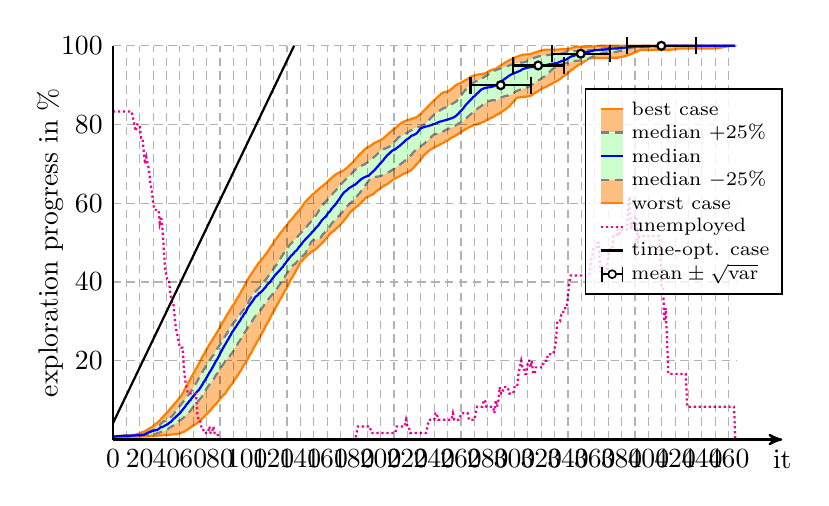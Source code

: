 \begin{tikzpicture}[thick]


% plot data, scaled to 8cm
\begin{scope}[yscale=0.05, xscale=0.017]
\draw[draw=orange, fill=orange!50] (0.00, 0.50) -- (1.00, 0.57) -- (2.00, 0.57) -- (3.00, 0.57) -- (4.00, 0.57) -- (5.00, 0.57) -- (6.00, 0.57) -- (7.00, 0.65) -- (8.00, 0.65) -- (9.00, 0.65) -- (10.00, 0.65) -- (11.00, 0.65) -- (12.00, 0.65) -- (13.00, 0.75) -- (14.00, 0.75) -- (15.00, 0.77) -- (16.00, 0.77) -- (17.00, 0.77) -- (18.00, 0.77) -- (19.00, 0.77) -- (20.00, 0.77) -- (21.00, 0.77) -- (22.00, 0.77) -- (23.00, 0.77) -- (24.00, 0.85) -- (25.00, 0.85) -- (26.00, 0.85) -- (27.00, 0.85) -- (28.00, 0.85) -- (29.00, 0.94) -- (30.00, 0.97) -- (31.00, 0.97) -- (32.00, 0.97) -- (33.00, 0.97) -- (34.00, 1.05) -- (35.00, 1.05) -- (36.00, 1.05) -- (37.00, 1.05) -- (38.00, 1.14) -- (39.00, 1.14) -- (40.00, 1.14) -- (41.00, 1.14) -- (42.00, 1.24) -- (43.00, 1.24) -- (44.00, 1.31) -- (45.00, 1.32) -- (46.00, 1.32) -- (47.00, 1.32) -- (48.00, 1.32) -- (49.00, 1.47) -- (50.00, 1.54) -- (51.00, 1.70) -- (52.00, 1.87) -- (53.00, 1.96) -- (54.00, 2.18) -- (55.00, 2.38) -- (56.00, 2.59) -- (57.00, 2.82) -- (58.00, 3.01) -- (59.00, 3.34) -- (60.00, 3.56) -- (61.00, 3.73) -- (62.00, 3.97) -- (63.00, 4.22) -- (64.00, 4.52) -- (65.00, 4.79) -- (66.00, 5.10) -- (67.00, 5.42) -- (68.00, 5.73) -- (69.00, 6.10) -- (70.00, 6.41) -- (71.00, 6.79) -- (72.00, 7.13) -- (73.00, 7.51) -- (74.00, 7.89) -- (75.00, 8.34) -- (76.00, 8.73) -- (77.00, 9.02) -- (78.00, 9.44) -- (79.00, 9.83) -- (80.00, 10.37) -- (81.00, 10.63) -- (82.00, 11.08) -- (83.00, 11.44) -- (84.00, 11.68) -- (85.00, 12.28) -- (86.00, 12.80) -- (87.00, 13.23) -- (88.00, 13.77) -- (89.00, 14.09) -- (90.00, 14.71) -- (91.00, 15.22) -- (92.00, 15.66) -- (93.00, 16.23) -- (94.00, 16.70) -- (95.00, 17.28) -- (96.00, 17.73) -- (97.00, 18.42) -- (98.00, 19.13) -- (99.00, 19.43) -- (100.00, 20.02) -- (101.00, 20.68) -- (102.00, 21.38) -- (103.00, 21.83) -- (104.00, 22.43) -- (105.00, 23.13) -- (106.00, 23.77) -- (107.00, 24.34) -- (108.00, 25.01) -- (109.00, 25.49) -- (110.00, 26.19) -- (111.00, 26.77) -- (112.00, 27.42) -- (113.00, 28.00) -- (114.00, 28.75) -- (115.00, 29.38) -- (116.00, 29.84) -- (117.00, 30.53) -- (118.00, 31.29) -- (119.00, 31.98) -- (120.00, 32.46) -- (121.00, 33.04) -- (122.00, 33.84) -- (123.00, 34.36) -- (124.00, 34.99) -- (125.00, 35.62) -- (126.00, 36.12) -- (127.00, 36.85) -- (128.00, 37.45) -- (129.00, 38.07) -- (130.00, 38.54) -- (131.00, 39.23) -- (132.00, 40.02) -- (133.00, 40.74) -- (134.00, 41.15) -- (135.00, 41.86) -- (136.00, 42.35) -- (137.00, 43.06) -- (138.00, 43.64) -- (139.00, 44.35) -- (140.00, 44.98) -- (141.00, 45.26) -- (142.00, 45.68) -- (143.00, 46.03) -- (144.00, 46.36) -- (145.00, 46.76) -- (146.00, 47.02) -- (147.00, 47.25) -- (148.00, 47.54) -- (149.00, 47.84) -- (150.00, 48.12) -- (151.00, 48.21) -- (152.00, 48.52) -- (153.00, 48.82) -- (154.00, 49.17) -- (155.00, 49.48) -- (156.00, 49.82) -- (157.00, 50.14) -- (158.00, 50.49) -- (159.00, 51.00) -- (160.00, 51.26) -- (161.00, 51.79) -- (162.00, 52.25) -- (163.00, 52.46) -- (164.00, 52.75) -- (165.00, 52.99) -- (166.00, 53.33) -- (167.00, 53.64) -- (168.00, 53.88) -- (169.00, 54.23) -- (170.00, 54.66) -- (171.00, 54.98) -- (172.00, 55.35) -- (173.00, 55.77) -- (174.00, 56.19) -- (175.00, 56.62) -- (176.00, 57.16) -- (177.00, 57.63) -- (178.00, 57.97) -- (179.00, 58.27) -- (180.00, 58.57) -- (181.00, 58.83) -- (182.00, 59.18) -- (183.00, 59.36) -- (184.00, 59.64) -- (185.00, 60.03) -- (186.00, 60.38) -- (187.00, 60.65) -- (188.00, 61.08) -- (189.00, 61.40) -- (190.00, 61.60) -- (191.00, 61.72) -- (192.00, 61.93) -- (193.00, 62.11) -- (194.00, 62.25) -- (195.00, 62.47) -- (196.00, 62.83) -- (197.00, 63.12) -- (198.00, 63.34) -- (199.00, 63.60) -- (200.00, 63.85) -- (201.00, 64.12) -- (202.00, 64.36) -- (203.00, 64.53) -- (204.00, 64.71) -- (205.00, 64.88) -- (206.00, 65.15) -- (207.00, 65.38) -- (208.00, 65.66) -- (209.00, 65.91) -- (210.00, 66.15) -- (211.00, 66.36) -- (212.00, 66.49) -- (213.00, 66.68) -- (214.00, 66.84) -- (215.00, 67.04) -- (216.00, 67.27) -- (217.00, 67.43) -- (218.00, 67.62) -- (219.00, 67.72) -- (220.00, 67.88) -- (221.00, 68.07) -- (222.00, 68.30) -- (223.00, 68.46) -- (224.00, 68.81) -- (225.00, 69.17) -- (226.00, 69.57) -- (227.00, 69.88) -- (228.00, 70.38) -- (229.00, 70.71) -- (230.00, 71.14) -- (231.00, 71.56) -- (232.00, 72.10) -- (233.00, 72.41) -- (234.00, 72.71) -- (235.00, 73.03) -- (236.00, 73.36) -- (237.00, 73.59) -- (238.00, 73.76) -- (239.00, 74.00) -- (240.00, 74.21) -- (241.00, 74.40) -- (242.00, 74.50) -- (243.00, 74.65) -- (244.00, 74.89) -- (245.00, 75.07) -- (246.00, 75.24) -- (247.00, 75.36) -- (248.00, 75.60) -- (249.00, 75.85) -- (250.00, 75.98) -- (251.00, 76.21) -- (252.00, 76.47) -- (253.00, 76.70) -- (254.00, 76.86) -- (255.00, 76.96) -- (256.00, 77.23) -- (257.00, 77.42) -- (258.00, 77.63) -- (259.00, 77.89) -- (260.00, 78.04) -- (261.00, 78.33) -- (262.00, 78.51) -- (263.00, 78.76) -- (264.00, 78.93) -- (265.00, 79.11) -- (266.00, 79.28) -- (267.00, 79.47) -- (268.00, 79.59) -- (269.00, 79.75) -- (270.00, 79.92) -- (271.00, 79.95) -- (272.00, 80.09) -- (273.00, 80.21) -- (274.00, 80.34) -- (275.00, 80.45) -- (276.00, 80.60) -- (277.00, 80.70) -- (278.00, 80.86) -- (279.00, 81.13) -- (280.00, 81.22) -- (281.00, 81.42) -- (282.00, 81.60) -- (283.00, 81.75) -- (284.00, 81.90) -- (285.00, 82.11) -- (286.00, 82.36) -- (287.00, 82.50) -- (288.00, 82.66) -- (289.00, 82.94) -- (290.00, 83.09) -- (291.00, 83.40) -- (292.00, 83.59) -- (293.00, 83.77) -- (294.00, 84.08) -- (295.00, 84.33) -- (296.00, 84.55) -- (297.00, 84.98) -- (298.00, 85.40) -- (299.00, 85.68) -- (300.00, 86.07) -- (301.00, 86.57) -- (302.00, 86.83) -- (303.00, 86.89) -- (304.00, 86.89) -- (305.00, 86.94) -- (306.00, 86.99) -- (307.00, 87.04) -- (308.00, 87.04) -- (309.00, 87.10) -- (310.00, 87.17) -- (311.00, 87.23) -- (312.00, 87.30) -- (313.00, 87.47) -- (314.00, 87.73) -- (315.00, 87.99) -- (316.00, 88.15) -- (317.00, 88.34) -- (318.00, 88.58) -- (319.00, 88.81) -- (320.00, 88.98) -- (321.00, 89.19) -- (322.00, 89.36) -- (323.00, 89.49) -- (324.00, 89.63) -- (325.00, 89.85) -- (326.00, 90.04) -- (327.00, 90.18) -- (328.00, 90.35) -- (329.00, 90.58) -- (330.00, 90.79) -- (331.00, 90.92) -- (332.00, 91.10) -- (333.00, 91.34) -- (334.00, 91.58) -- (335.00, 91.82) -- (336.00, 92.11) -- (337.00, 92.35) -- (338.00, 92.55) -- (339.00, 92.84) -- (340.00, 93.10) -- (341.00, 93.41) -- (342.00, 93.72) -- (343.00, 93.93) -- (344.00, 94.16) -- (345.00, 94.45) -- (346.00, 94.75) -- (347.00, 94.94) -- (348.00, 95.19) -- (349.00, 95.33) -- (350.00, 95.54) -- (351.00, 95.74) -- (352.00, 95.98) -- (353.00, 96.21) -- (354.00, 96.39) -- (355.00, 96.64) -- (356.00, 96.81) -- (357.00, 96.85) -- (358.00, 96.87) -- (359.00, 96.89) -- (360.00, 96.90) -- (361.00, 96.90) -- (362.00, 96.90) -- (363.00, 96.90) -- (364.00, 96.90) -- (365.00, 96.90) -- (366.00, 96.90) -- (367.00, 96.91) -- (368.00, 96.91) -- (369.00, 96.91) -- (370.00, 96.94) -- (371.00, 96.96) -- (372.00, 96.96) -- (373.00, 96.96) -- (374.00, 96.96) -- (375.00, 96.96) -- (376.00, 96.96) -- (377.00, 96.97) -- (378.00, 97.07) -- (379.00, 97.16) -- (380.00, 97.18) -- (381.00, 97.25) -- (382.00, 97.34) -- (383.00, 97.44) -- (384.00, 97.52) -- (385.00, 97.63) -- (386.00, 97.79) -- (387.00, 97.89) -- (388.00, 98.02) -- (389.00, 98.16) -- (390.00, 98.35) -- (391.00, 98.40) -- (392.00, 98.61) -- (393.00, 98.77) -- (394.00, 98.94) -- (395.00, 98.94) -- (396.00, 98.94) -- (397.00, 98.94) -- (398.00, 98.94) -- (399.00, 98.94) -- (400.00, 98.94) -- (401.00, 98.94) -- (402.00, 98.94) -- (403.00, 98.96) -- (404.00, 98.98) -- (405.00, 98.98) -- (406.00, 98.98) -- (407.00, 98.98) -- (408.00, 98.98) -- (409.00, 98.98) -- (410.00, 98.98) -- (411.00, 98.99) -- (412.00, 98.99) -- (413.00, 99.02) -- (414.00, 99.02) -- (415.00, 99.02) -- (416.00, 99.02) -- (417.00, 99.03) -- (418.00, 99.06) -- (419.00, 99.09) -- (420.00, 99.16) -- (421.00, 99.23) -- (422.00, 99.28) -- (423.00, 99.29) -- (424.00, 99.31) -- (425.00, 99.31) -- (426.00, 99.32) -- (427.00, 99.32) -- (428.00, 99.33) -- (429.00, 99.33) -- (430.00, 99.33) -- (431.00, 99.33) -- (432.00, 99.33) -- (433.00, 99.33) -- (434.00, 99.33) -- (435.00, 99.33) -- (436.00, 99.33) -- (437.00, 99.33) -- (438.00, 99.33) -- (439.00, 99.33) -- (440.00, 99.33) -- (441.00, 99.33) -- (442.00, 99.33) -- (443.00, 99.33) -- (444.00, 99.33) -- (445.00, 99.33) -- (446.00, 99.33) -- (447.00, 99.33) -- (448.00, 99.33) -- (449.00, 99.35) -- (450.00, 99.40) -- (451.00, 99.40) -- (452.00, 99.43) -- (453.00, 99.48) -- (454.00, 99.52) -- (455.00, 99.58) -- (456.00, 99.65) -- (457.00, 99.72) -- (458.00, 99.78) -- (459.00, 99.86) -- (460.00, 99.94) -- (461.00, 99.95) -- (462.00, 99.95) -- (463.00, 99.99) -- (464.00, 99.99) -- (465.00, 100.00) -- (465.00, 100.00) -- (464.00, 100.00) -- (463.00, 100.00) -- (462.00, 100.00) -- (461.00, 100.00) -- (460.00, 100.00) -- (459.00, 100.00) -- (458.00, 100.00) -- (457.00, 100.00) -- (456.00, 100.00) -- (455.00, 100.00) -- (454.00, 100.00) -- (453.00, 100.00) -- (452.00, 100.00) -- (451.00, 100.00) -- (450.00, 100.00) -- (449.00, 100.00) -- (448.00, 100.00) -- (447.00, 100.00) -- (446.00, 100.00) -- (445.00, 100.00) -- (444.00, 100.00) -- (443.00, 100.00) -- (442.00, 100.00) -- (441.00, 100.00) -- (440.00, 100.00) -- (439.00, 100.00) -- (438.00, 100.00) -- (437.00, 100.00) -- (436.00, 100.00) -- (435.00, 100.00) -- (434.00, 100.00) -- (433.00, 100.00) -- (432.00, 100.00) -- (431.00, 100.00) -- (430.00, 100.00) -- (429.00, 100.00) -- (428.00, 100.00) -- (427.00, 100.00) -- (426.00, 100.00) -- (425.00, 100.00) -- (424.00, 100.00) -- (423.00, 100.00) -- (422.00, 100.00) -- (421.00, 100.00) -- (420.00, 100.00) -- (419.00, 100.00) -- (418.00, 100.00) -- (417.00, 100.00) -- (416.00, 100.00) -- (415.00, 100.00) -- (414.00, 100.00) -- (413.00, 100.00) -- (412.00, 100.00) -- (411.00, 100.00) -- (410.00, 100.00) -- (409.00, 100.00) -- (408.00, 100.00) -- (407.00, 100.00) -- (406.00, 100.00) -- (405.00, 100.00) -- (404.00, 100.00) -- (403.00, 100.00) -- (402.00, 100.00) -- (401.00, 100.00) -- (400.00, 100.00) -- (399.00, 100.00) -- (398.00, 100.00) -- (397.00, 100.00) -- (396.00, 100.00) -- (395.00, 100.00) -- (394.00, 100.00) -- (393.00, 100.00) -- (392.00, 100.00) -- (391.00, 100.00) -- (390.00, 100.00) -- (389.00, 100.00) -- (388.00, 100.00) -- (387.00, 100.00) -- (386.00, 100.00) -- (385.00, 100.00) -- (384.00, 100.00) -- (383.00, 100.00) -- (382.00, 100.00) -- (381.00, 100.00) -- (380.00, 100.00) -- (379.00, 100.00) -- (378.00, 100.00) -- (377.00, 100.00) -- (376.00, 100.00) -- (375.00, 100.00) -- (374.00, 100.00) -- (373.00, 100.00) -- (372.00, 100.00) -- (371.00, 100.00) -- (370.00, 100.00) -- (369.00, 100.00) -- (368.00, 100.00) -- (367.00, 100.00) -- (366.00, 100.00) -- (365.00, 100.00) -- (364.00, 100.00) -- (363.00, 99.97) -- (362.00, 99.92) -- (361.00, 99.89) -- (360.00, 99.85) -- (359.00, 99.85) -- (358.00, 99.84) -- (357.00, 99.84) -- (356.00, 99.82) -- (355.00, 99.76) -- (354.00, 99.76) -- (353.00, 99.76) -- (352.00, 99.76) -- (351.00, 99.76) -- (350.00, 99.76) -- (349.00, 99.76) -- (348.00, 99.75) -- (347.00, 99.73) -- (346.00, 99.69) -- (345.00, 99.67) -- (344.00, 99.60) -- (343.00, 99.45) -- (342.00, 99.34) -- (341.00, 99.20) -- (340.00, 99.12) -- (339.00, 99.11) -- (338.00, 99.11) -- (337.00, 99.11) -- (336.00, 99.11) -- (335.00, 99.11) -- (334.00, 99.09) -- (333.00, 99.04) -- (332.00, 99.03) -- (331.00, 99.03) -- (330.00, 99.03) -- (329.00, 99.03) -- (328.00, 99.03) -- (327.00, 99.03) -- (326.00, 99.03) -- (325.00, 99.03) -- (324.00, 99.02) -- (323.00, 99.00) -- (322.00, 98.97) -- (321.00, 98.89) -- (320.00, 98.77) -- (319.00, 98.70) -- (318.00, 98.62) -- (317.00, 98.47) -- (316.00, 98.38) -- (315.00, 98.26) -- (314.00, 98.13) -- (313.00, 97.99) -- (312.00, 97.92) -- (311.00, 97.85) -- (310.00, 97.85) -- (309.00, 97.79) -- (308.00, 97.79) -- (307.00, 97.75) -- (306.00, 97.73) -- (305.00, 97.60) -- (304.00, 97.49) -- (303.00, 97.40) -- (302.00, 97.18) -- (301.00, 97.18) -- (300.00, 96.97) -- (299.00, 96.76) -- (298.00, 96.66) -- (297.00, 96.47) -- (296.00, 96.30) -- (295.00, 96.12) -- (294.00, 95.88) -- (293.00, 95.76) -- (292.00, 95.48) -- (291.00, 95.27) -- (290.00, 95.04) -- (289.00, 94.82) -- (288.00, 94.61) -- (287.00, 94.35) -- (286.00, 94.10) -- (285.00, 94.04) -- (284.00, 94.00) -- (283.00, 93.87) -- (282.00, 93.76) -- (281.00, 93.55) -- (280.00, 93.35) -- (279.00, 93.16) -- (278.00, 93.03) -- (277.00, 92.90) -- (276.00, 92.87) -- (275.00, 92.82) -- (274.00, 92.78) -- (273.00, 92.73) -- (272.00, 92.61) -- (271.00, 92.58) -- (270.00, 92.43) -- (269.00, 92.35) -- (268.00, 92.22) -- (267.00, 92.07) -- (266.00, 91.79) -- (265.00, 91.61) -- (264.00, 91.38) -- (263.00, 91.21) -- (262.00, 91.03) -- (261.00, 90.82) -- (260.00, 90.64) -- (259.00, 90.41) -- (258.00, 90.38) -- (257.00, 90.12) -- (256.00, 89.93) -- (255.00, 89.66) -- (254.00, 89.32) -- (253.00, 89.06) -- (252.00, 88.75) -- (251.00, 88.59) -- (250.00, 88.40) -- (249.00, 88.34) -- (248.00, 88.24) -- (247.00, 88.15) -- (246.00, 88.00) -- (245.00, 87.75) -- (244.00, 87.43) -- (243.00, 87.09) -- (242.00, 86.83) -- (241.00, 86.46) -- (240.00, 86.15) -- (239.00, 85.88) -- (238.00, 85.50) -- (237.00, 85.17) -- (236.00, 84.78) -- (235.00, 84.46) -- (234.00, 84.09) -- (233.00, 83.74) -- (232.00, 83.42) -- (231.00, 83.06) -- (230.00, 82.66) -- (229.00, 82.51) -- (228.00, 82.16) -- (227.00, 81.93) -- (226.00, 81.77) -- (225.00, 81.68) -- (224.00, 81.53) -- (223.00, 81.42) -- (222.00, 81.29) -- (221.00, 81.22) -- (220.00, 81.15) -- (219.00, 80.96) -- (218.00, 80.85) -- (217.00, 80.68) -- (216.00, 80.48) -- (215.00, 80.27) -- (214.00, 80.01) -- (213.00, 79.65) -- (212.00, 79.37) -- (211.00, 79.10) -- (210.00, 78.86) -- (209.00, 78.56) -- (208.00, 78.29) -- (207.00, 78.01) -- (206.00, 77.73) -- (205.00, 77.38) -- (204.00, 77.11) -- (203.00, 76.79) -- (202.00, 76.49) -- (201.00, 76.28) -- (200.00, 76.08) -- (199.00, 75.88) -- (198.00, 75.79) -- (197.00, 75.60) -- (196.00, 75.40) -- (195.00, 75.28) -- (194.00, 74.99) -- (193.00, 74.72) -- (192.00, 74.50) -- (191.00, 74.38) -- (190.00, 74.15) -- (189.00, 73.94) -- (188.00, 73.65) -- (187.00, 73.33) -- (186.00, 72.95) -- (185.00, 72.66) -- (184.00, 72.33) -- (183.00, 71.92) -- (182.00, 71.48) -- (181.00, 71.15) -- (180.00, 70.69) -- (179.00, 70.35) -- (178.00, 70.03) -- (177.00, 69.71) -- (176.00, 69.41) -- (175.00, 69.05) -- (174.00, 68.80) -- (173.00, 68.50) -- (172.00, 68.32) -- (171.00, 68.13) -- (170.00, 67.96) -- (169.00, 67.79) -- (168.00, 67.60) -- (167.00, 67.44) -- (166.00, 67.21) -- (165.00, 66.92) -- (164.00, 66.63) -- (163.00, 66.29) -- (162.00, 66.09) -- (161.00, 65.70) -- (160.00, 65.38) -- (159.00, 65.06) -- (158.00, 64.80) -- (157.00, 64.49) -- (156.00, 64.26) -- (155.00, 63.97) -- (154.00, 63.65) -- (153.00, 63.38) -- (152.00, 63.11) -- (151.00, 62.78) -- (150.00, 62.44) -- (149.00, 62.20) -- (148.00, 61.85) -- (147.00, 61.51) -- (146.00, 61.23) -- (145.00, 60.80) -- (144.00, 60.43) -- (143.00, 60.08) -- (142.00, 59.55) -- (141.00, 59.05) -- (140.00, 58.59) -- (139.00, 58.18) -- (138.00, 57.80) -- (137.00, 57.44) -- (136.00, 57.01) -- (135.00, 56.55) -- (134.00, 56.17) -- (133.00, 55.77) -- (132.00, 55.44) -- (131.00, 55.01) -- (130.00, 54.43) -- (129.00, 54.07) -- (128.00, 53.75) -- (127.00, 53.21) -- (126.00, 52.83) -- (125.00, 52.42) -- (124.00, 51.90) -- (123.00, 51.44) -- (122.00, 50.97) -- (121.00, 50.63) -- (120.00, 49.98) -- (119.00, 49.46) -- (118.00, 48.95) -- (117.00, 48.51) -- (116.00, 47.95) -- (115.00, 47.42) -- (114.00, 46.99) -- (113.00, 46.57) -- (112.00, 46.13) -- (111.00, 45.65) -- (110.00, 45.17) -- (109.00, 44.92) -- (108.00, 44.41) -- (107.00, 43.91) -- (106.00, 43.45) -- (105.00, 42.85) -- (104.00, 42.39) -- (103.00, 41.86) -- (102.00, 41.36) -- (101.00, 40.79) -- (100.00, 40.11) -- (99.00, 39.53) -- (98.00, 38.88) -- (97.00, 38.26) -- (96.00, 37.73) -- (95.00, 37.09) -- (94.00, 36.48) -- (93.00, 35.96) -- (92.00, 35.40) -- (91.00, 34.73) -- (90.00, 34.14) -- (89.00, 33.83) -- (88.00, 33.17) -- (87.00, 32.61) -- (86.00, 32.08) -- (85.00, 31.61) -- (84.00, 30.95) -- (83.00, 30.27) -- (82.00, 29.84) -- (81.00, 29.18) -- (80.00, 28.51) -- (79.00, 27.93) -- (78.00, 27.38) -- (77.00, 26.79) -- (76.00, 26.27) -- (75.00, 25.72) -- (74.00, 25.15) -- (73.00, 24.63) -- (72.00, 24.12) -- (71.00, 23.54) -- (70.00, 22.89) -- (69.00, 22.36) -- (68.00, 21.58) -- (67.00, 21.15) -- (66.00, 20.45) -- (65.00, 19.82) -- (64.00, 19.09) -- (63.00, 18.53) -- (62.00, 17.98) -- (61.00, 17.27) -- (60.00, 16.74) -- (59.00, 16.09) -- (58.00, 15.47) -- (57.00, 14.88) -- (56.00, 14.23) -- (55.00, 13.67) -- (54.00, 12.96) -- (53.00, 12.30) -- (52.00, 11.74) -- (51.00, 11.09) -- (50.00, 10.66) -- (49.00, 10.32) -- (48.00, 9.85) -- (47.00, 9.44) -- (46.00, 9.11) -- (45.00, 8.68) -- (44.00, 8.30) -- (43.00, 7.87) -- (42.00, 7.48) -- (41.00, 6.98) -- (40.00, 6.71) -- (39.00, 6.32) -- (38.00, 6.02) -- (37.00, 5.60) -- (36.00, 5.29) -- (35.00, 4.84) -- (34.00, 4.55) -- (33.00, 4.21) -- (32.00, 4.01) -- (31.00, 3.67) -- (30.00, 3.38) -- (29.00, 3.13) -- (28.00, 2.95) -- (27.00, 2.76) -- (26.00, 2.58) -- (25.00, 2.37) -- (24.00, 2.09) -- (23.00, 1.99) -- (22.00, 1.89) -- (21.00, 1.77) -- (20.00, 1.49) -- (19.00, 1.49) -- (18.00, 1.40) -- (17.00, 1.27) -- (16.00, 1.09) -- (15.00, 1.06) -- (14.00, 1.06) -- (13.00, 1.03) -- (12.00, 1.01) -- (11.00, 1.01) -- (10.00, 1.01) -- (9.00, 1.01) -- (8.00, 0.98) -- (7.00, 0.98) -- (6.00, 0.95) -- (5.00, 0.95) -- (4.00, 0.93) -- (3.00, 0.87) -- (2.00, 0.87) -- (1.00, 0.84) -- (0.00, 0.69);
\draw[gray, densely dashed, fill=green!20] (0.00, 0.69) -- (1.00, 0.69) -- (2.00, 0.79) -- (3.00, 0.79) -- (4.00, 0.79) -- (5.00, 0.79) -- (6.00, 0.79) -- (7.00, 0.87) -- (8.00, 0.87) -- (9.00, 0.87) -- (10.00, 0.87) -- (11.00, 0.87) -- (12.00, 0.95) -- (13.00, 0.95) -- (14.00, 0.98) -- (15.00, 0.98) -- (16.00, 0.98) -- (17.00, 1.03) -- (18.00, 1.03) -- (19.00, 1.03) -- (20.00, 1.03) -- (21.00, 1.03) -- (22.00, 1.09) -- (23.00, 1.14) -- (24.00, 1.18) -- (25.00, 1.20) -- (26.00, 1.20) -- (27.00, 1.23) -- (28.00, 1.37) -- (29.00, 1.37) -- (30.00, 1.37) -- (31.00, 1.37) -- (32.00, 1.46) -- (33.00, 1.61) -- (34.00, 1.71) -- (35.00, 1.78) -- (36.00, 1.94) -- (37.00, 2.03) -- (38.00, 2.16) -- (39.00, 2.34) -- (40.00, 2.51) -- (41.00, 2.60) -- (42.00, 2.92) -- (43.00, 3.11) -- (44.00, 3.35) -- (45.00, 3.51) -- (46.00, 3.73) -- (47.00, 4.09) -- (48.00, 4.27) -- (49.00, 4.65) -- (50.00, 4.87) -- (51.00, 5.07) -- (52.00, 5.36) -- (53.00, 5.64) -- (54.00, 5.99) -- (55.00, 6.45) -- (56.00, 6.75) -- (57.00, 6.99) -- (58.00, 7.38) -- (59.00, 7.85) -- (60.00, 8.35) -- (61.00, 8.69) -- (62.00, 9.09) -- (63.00, 9.50) -- (64.00, 9.89) -- (65.00, 10.30) -- (66.00, 10.65) -- (67.00, 11.24) -- (68.00, 11.88) -- (69.00, 12.32) -- (70.00, 12.99) -- (71.00, 13.48) -- (72.00, 13.92) -- (73.00, 14.32) -- (74.00, 14.74) -- (75.00, 15.23) -- (76.00, 15.82) -- (77.00, 16.38) -- (78.00, 16.83) -- (79.00, 17.38) -- (80.00, 17.84) -- (81.00, 18.44) -- (82.00, 18.96) -- (83.00, 19.39) -- (84.00, 19.88) -- (85.00, 20.35) -- (86.00, 20.76) -- (87.00, 21.11) -- (88.00, 21.62) -- (89.00, 21.91) -- (90.00, 22.48) -- (91.00, 23.14) -- (92.00, 23.59) -- (93.00, 24.23) -- (94.00, 24.72) -- (95.00, 25.25) -- (96.00, 25.84) -- (97.00, 26.41) -- (98.00, 27.01) -- (99.00, 27.41) -- (100.00, 28.02) -- (101.00, 28.60) -- (102.00, 29.03) -- (103.00, 29.55) -- (104.00, 30.10) -- (105.00, 30.66) -- (106.00, 31.15) -- (107.00, 31.64) -- (108.00, 32.05) -- (109.00, 32.37) -- (110.00, 32.81) -- (111.00, 33.17) -- (112.00, 33.70) -- (113.00, 34.17) -- (114.00, 34.51) -- (115.00, 35.07) -- (116.00, 35.59) -- (117.00, 36.05) -- (118.00, 36.43) -- (119.00, 36.85) -- (120.00, 37.28) -- (121.00, 37.78) -- (122.00, 38.05) -- (123.00, 38.58) -- (124.00, 39.14) -- (125.00, 39.52) -- (126.00, 40.05) -- (127.00, 40.55) -- (128.00, 41.09) -- (129.00, 41.67) -- (130.00, 42.17) -- (131.00, 42.69) -- (132.00, 43.09) -- (133.00, 43.59) -- (134.00, 44.06) -- (135.00, 44.44) -- (136.00, 44.56) -- (137.00, 44.98) -- (138.00, 45.41) -- (139.00, 45.71) -- (140.00, 45.91) -- (141.00, 46.31) -- (142.00, 46.70) -- (143.00, 47.00) -- (144.00, 47.40) -- (145.00, 48.14) -- (146.00, 48.78) -- (147.00, 49.45) -- (148.00, 50.15) -- (149.00, 50.48) -- (150.00, 50.68) -- (151.00, 50.75) -- (152.00, 50.84) -- (153.00, 50.89) -- (154.00, 51.00) -- (155.00, 51.19) -- (156.00, 51.69) -- (157.00, 52.21) -- (158.00, 52.49) -- (159.00, 52.97) -- (160.00, 53.46) -- (161.00, 53.80) -- (162.00, 54.19) -- (163.00, 54.66) -- (164.00, 55.10) -- (165.00, 55.44) -- (166.00, 55.86) -- (167.00, 56.18) -- (168.00, 56.53) -- (169.00, 56.84) -- (170.00, 57.25) -- (171.00, 57.58) -- (172.00, 58.00) -- (173.00, 58.53) -- (174.00, 58.90) -- (175.00, 59.26) -- (176.00, 59.56) -- (177.00, 59.97) -- (178.00, 60.19) -- (179.00, 60.55) -- (180.00, 60.84) -- (181.00, 61.25) -- (182.00, 61.68) -- (183.00, 62.08) -- (184.00, 62.46) -- (185.00, 62.89) -- (186.00, 63.40) -- (187.00, 63.81) -- (188.00, 64.24) -- (189.00, 64.79) -- (190.00, 65.22) -- (191.00, 65.72) -- (192.00, 66.08) -- (193.00, 66.35) -- (194.00, 66.52) -- (195.00, 66.61) -- (196.00, 66.69) -- (197.00, 66.74) -- (198.00, 66.81) -- (199.00, 66.85) -- (200.00, 66.91) -- (201.00, 67.06) -- (202.00, 67.24) -- (203.00, 67.41) -- (204.00, 67.55) -- (205.00, 67.69) -- (206.00, 67.92) -- (207.00, 68.11) -- (208.00, 68.33) -- (209.00, 68.54) -- (210.00, 68.75) -- (211.00, 69.10) -- (212.00, 69.23) -- (213.00, 69.49) -- (214.00, 69.73) -- (215.00, 70.01) -- (216.00, 70.25) -- (217.00, 70.50) -- (218.00, 70.82) -- (219.00, 71.02) -- (220.00, 71.38) -- (221.00, 71.67) -- (222.00, 71.96) -- (223.00, 72.33) -- (224.00, 72.75) -- (225.00, 73.16) -- (226.00, 73.53) -- (227.00, 73.73) -- (228.00, 73.91) -- (229.00, 74.22) -- (230.00, 74.47) -- (231.00, 74.80) -- (232.00, 74.98) -- (233.00, 75.25) -- (234.00, 75.65) -- (235.00, 75.95) -- (236.00, 76.28) -- (237.00, 76.58) -- (238.00, 76.91) -- (239.00, 77.24) -- (240.00, 77.47) -- (241.00, 77.58) -- (242.00, 77.65) -- (243.00, 77.77) -- (244.00, 77.86) -- (245.00, 78.03) -- (246.00, 78.09) -- (247.00, 78.29) -- (248.00, 78.52) -- (249.00, 78.68) -- (250.00, 78.81) -- (251.00, 78.98) -- (252.00, 79.10) -- (253.00, 79.20) -- (254.00, 79.36) -- (255.00, 79.55) -- (256.00, 79.79) -- (257.00, 79.97) -- (258.00, 80.24) -- (259.00, 80.42) -- (260.00, 80.60) -- (261.00, 80.68) -- (262.00, 80.86) -- (263.00, 81.26) -- (264.00, 81.55) -- (265.00, 81.96) -- (266.00, 82.25) -- (267.00, 82.53) -- (268.00, 82.81) -- (269.00, 83.16) -- (270.00, 83.64) -- (271.00, 83.85) -- (272.00, 83.95) -- (273.00, 84.22) -- (274.00, 84.42) -- (275.00, 84.68) -- (276.00, 84.93) -- (277.00, 85.12) -- (278.00, 85.41) -- (279.00, 85.65) -- (280.00, 85.83) -- (281.00, 85.99) -- (282.00, 86.03) -- (283.00, 86.16) -- (284.00, 86.16) -- (285.00, 86.19) -- (286.00, 86.20) -- (287.00, 86.23) -- (288.00, 86.48) -- (289.00, 86.67) -- (290.00, 86.89) -- (291.00, 87.03) -- (292.00, 87.12) -- (293.00, 87.22) -- (294.00, 87.30) -- (295.00, 87.38) -- (296.00, 87.52) -- (297.00, 87.62) -- (298.00, 87.78) -- (299.00, 87.94) -- (300.00, 88.15) -- (301.00, 88.42) -- (302.00, 88.57) -- (303.00, 88.68) -- (304.00, 88.85) -- (305.00, 88.89) -- (306.00, 88.98) -- (307.00, 89.16) -- (308.00, 89.28) -- (309.00, 89.42) -- (310.00, 89.52) -- (311.00, 89.68) -- (312.00, 89.89) -- (313.00, 90.14) -- (314.00, 90.29) -- (315.00, 90.55) -- (316.00, 90.77) -- (317.00, 90.98) -- (318.00, 91.24) -- (319.00, 91.47) -- (320.00, 91.67) -- (321.00, 91.93) -- (322.00, 92.12) -- (323.00, 92.36) -- (324.00, 92.63) -- (325.00, 92.98) -- (326.00, 93.28) -- (327.00, 93.67) -- (328.00, 93.93) -- (329.00, 94.23) -- (330.00, 94.41) -- (331.00, 94.59) -- (332.00, 94.75) -- (333.00, 94.90) -- (334.00, 95.08) -- (335.00, 95.27) -- (336.00, 95.44) -- (337.00, 95.53) -- (338.00, 95.59) -- (339.00, 95.64) -- (340.00, 95.68) -- (341.00, 95.78) -- (342.00, 95.82) -- (343.00, 95.99) -- (344.00, 96.12) -- (345.00, 96.16) -- (346.00, 96.19) -- (347.00, 96.22) -- (348.00, 96.24) -- (349.00, 96.27) -- (350.00, 96.31) -- (351.00, 96.36) -- (352.00, 96.39) -- (353.00, 96.45) -- (354.00, 96.59) -- (355.00, 96.72) -- (356.00, 96.83) -- (357.00, 97.01) -- (358.00, 97.16) -- (359.00, 97.32) -- (360.00, 97.45) -- (361.00, 97.62) -- (362.00, 97.78) -- (363.00, 97.95) -- (364.00, 97.99) -- (365.00, 98.09) -- (366.00, 98.25) -- (367.00, 98.26) -- (368.00, 98.29) -- (369.00, 98.29) -- (370.00, 98.31) -- (371.00, 98.35) -- (372.00, 98.38) -- (373.00, 98.39) -- (374.00, 98.40) -- (375.00, 98.43) -- (376.00, 98.46) -- (377.00, 98.55) -- (378.00, 98.68) -- (379.00, 98.68) -- (380.00, 98.77) -- (381.00, 98.87) -- (382.00, 98.95) -- (383.00, 99.04) -- (384.00, 99.14) -- (385.00, 99.28) -- (386.00, 99.43) -- (387.00, 99.48) -- (388.00, 99.55) -- (389.00, 99.62) -- (390.00, 99.63) -- (391.00, 99.65) -- (392.00, 99.65) -- (393.00, 99.65) -- (394.00, 99.65) -- (395.00, 99.65) -- (396.00, 99.65) -- (397.00, 99.65) -- (398.00, 99.65) -- (399.00, 99.65) -- (400.00, 99.67) -- (401.00, 99.71) -- (402.00, 99.72) -- (403.00, 99.72) -- (404.00, 99.77) -- (405.00, 99.80) -- (406.00, 99.83) -- (407.00, 99.84) -- (408.00, 99.85) -- (409.00, 99.86) -- (410.00, 99.89) -- (411.00, 99.90) -- (412.00, 99.93) -- (413.00, 99.98) -- (414.00, 99.99) -- (415.00, 100.00) -- (416.00, 100.00) -- (417.00, 100.00) -- (418.00, 100.00) -- (419.00, 100.00) -- (420.00, 100.00) -- (421.00, 100.00) -- (422.00, 100.00) -- (423.00, 100.00) -- (424.00, 100.00) -- (425.00, 100.00) -- (426.00, 100.00) -- (427.00, 100.00) -- (428.00, 100.00) -- (429.00, 100.00) -- (430.00, 100.00) -- (431.00, 100.00) -- (432.00, 100.00) -- (433.00, 100.00) -- (434.00, 100.00) -- (435.00, 100.00) -- (436.00, 100.00) -- (437.00, 100.00) -- (438.00, 100.00) -- (439.00, 100.00) -- (440.00, 100.00) -- (441.00, 100.00) -- (442.00, 100.00) -- (443.00, 100.00) -- (444.00, 100.00) -- (445.00, 100.00) -- (446.00, 100.00) -- (447.00, 100.00) -- (448.00, 100.00) -- (449.00, 100.00) -- (450.00, 100.00) -- (451.00, 100.00) -- (452.00, 100.00) -- (453.00, 100.00) -- (454.00, 100.00) -- (455.00, 100.00) -- (456.00, 100.00) -- (457.00, 100.00) -- (458.00, 100.00) -- (459.00, 100.00) -- (460.00, 100.00) -- (461.00, 100.00) -- (462.00, 100.00) -- (463.00, 100.00) -- (464.00, 100.00) -- (465.00, 100.00) -- (465.00, 100.00) -- (464.00, 100.00) -- (463.00, 100.00) -- (462.00, 100.00) -- (461.00, 100.00) -- (460.00, 100.00) -- (459.00, 100.00) -- (458.00, 100.00) -- (457.00, 100.00) -- (456.00, 100.00) -- (455.00, 100.00) -- (454.00, 100.00) -- (453.00, 100.00) -- (452.00, 100.00) -- (451.00, 100.00) -- (450.00, 100.00) -- (449.00, 100.00) -- (448.00, 100.00) -- (447.00, 100.00) -- (446.00, 100.00) -- (445.00, 100.00) -- (444.00, 100.00) -- (443.00, 100.00) -- (442.00, 100.00) -- (441.00, 100.00) -- (440.00, 100.00) -- (439.00, 100.00) -- (438.00, 100.00) -- (437.00, 100.00) -- (436.00, 100.00) -- (435.00, 100.00) -- (434.00, 100.00) -- (433.00, 100.00) -- (432.00, 100.00) -- (431.00, 100.00) -- (430.00, 100.00) -- (429.00, 100.00) -- (428.00, 100.00) -- (427.00, 100.00) -- (426.00, 100.00) -- (425.00, 100.00) -- (424.00, 100.00) -- (423.00, 100.00) -- (422.00, 100.00) -- (421.00, 100.00) -- (420.00, 100.00) -- (419.00, 100.00) -- (418.00, 100.00) -- (417.00, 100.00) -- (416.00, 100.00) -- (415.00, 100.00) -- (414.00, 100.00) -- (413.00, 100.00) -- (412.00, 100.00) -- (411.00, 100.00) -- (410.00, 100.00) -- (409.00, 100.00) -- (408.00, 100.00) -- (407.00, 100.00) -- (406.00, 100.00) -- (405.00, 100.00) -- (404.00, 100.00) -- (403.00, 100.00) -- (402.00, 100.00) -- (401.00, 100.00) -- (400.00, 100.00) -- (399.00, 100.00) -- (398.00, 100.00) -- (397.00, 100.00) -- (396.00, 100.00) -- (395.00, 100.00) -- (394.00, 100.00) -- (393.00, 100.00) -- (392.00, 100.00) -- (391.00, 99.98) -- (390.00, 99.97) -- (389.00, 99.92) -- (388.00, 99.91) -- (387.00, 99.82) -- (386.00, 99.82) -- (385.00, 99.82) -- (384.00, 99.82) -- (383.00, 99.82) -- (382.00, 99.81) -- (381.00, 99.77) -- (380.00, 99.73) -- (379.00, 99.59) -- (378.00, 99.55) -- (377.00, 99.55) -- (376.00, 99.55) -- (375.00, 99.55) -- (374.00, 99.55) -- (373.00, 99.55) -- (372.00, 99.55) -- (371.00, 99.52) -- (370.00, 99.51) -- (369.00, 99.47) -- (368.00, 99.43) -- (367.00, 99.34) -- (366.00, 99.34) -- (365.00, 99.34) -- (364.00, 99.31) -- (363.00, 99.29) -- (362.00, 99.23) -- (361.00, 99.13) -- (360.00, 99.04) -- (359.00, 98.96) -- (358.00, 98.95) -- (357.00, 98.91) -- (356.00, 98.89) -- (355.00, 98.85) -- (354.00, 98.79) -- (353.00, 98.73) -- (352.00, 98.68) -- (351.00, 98.65) -- (350.00, 98.65) -- (349.00, 98.65) -- (348.00, 98.65) -- (347.00, 98.65) -- (346.00, 98.65) -- (345.00, 98.65) -- (344.00, 98.65) -- (343.00, 98.65) -- (342.00, 98.65) -- (341.00, 98.62) -- (340.00, 98.60) -- (339.00, 98.51) -- (338.00, 98.35) -- (337.00, 98.22) -- (336.00, 98.11) -- (335.00, 98.01) -- (334.00, 97.91) -- (333.00, 97.91) -- (332.00, 97.91) -- (331.00, 97.91) -- (330.00, 97.89) -- (329.00, 97.87) -- (328.00, 97.82) -- (327.00, 97.76) -- (326.00, 97.70) -- (325.00, 97.65) -- (324.00, 97.60) -- (323.00, 97.56) -- (322.00, 97.52) -- (321.00, 97.49) -- (320.00, 97.44) -- (319.00, 97.39) -- (318.00, 97.30) -- (317.00, 97.22) -- (316.00, 97.10) -- (315.00, 96.98) -- (314.00, 96.83) -- (313.00, 96.68) -- (312.00, 96.54) -- (311.00, 96.41) -- (310.00, 96.25) -- (309.00, 96.02) -- (308.00, 95.91) -- (307.00, 95.80) -- (306.00, 95.78) -- (305.00, 95.74) -- (304.00, 95.73) -- (303.00, 95.68) -- (302.00, 95.61) -- (301.00, 95.59) -- (300.00, 95.44) -- (299.00, 95.33) -- (298.00, 95.22) -- (297.00, 95.16) -- (296.00, 95.01) -- (295.00, 94.86) -- (294.00, 94.84) -- (293.00, 94.66) -- (292.00, 94.48) -- (291.00, 94.45) -- (290.00, 94.28) -- (289.00, 94.15) -- (288.00, 94.08) -- (287.00, 93.97) -- (286.00, 93.79) -- (285.00, 93.70) -- (284.00, 93.49) -- (283.00, 93.37) -- (282.00, 93.09) -- (281.00, 92.86) -- (280.00, 92.62) -- (279.00, 92.35) -- (278.00, 92.25) -- (277.00, 91.99) -- (276.00, 91.76) -- (275.00, 91.60) -- (274.00, 91.39) -- (273.00, 91.25) -- (272.00, 91.06) -- (271.00, 91.01) -- (270.00, 90.78) -- (269.00, 90.58) -- (268.00, 90.26) -- (267.00, 89.98) -- (266.00, 89.74) -- (265.00, 89.44) -- (264.00, 89.07) -- (263.00, 88.69) -- (262.00, 88.24) -- (261.00, 87.80) -- (260.00, 87.28) -- (259.00, 86.96) -- (258.00, 86.49) -- (257.00, 86.05) -- (256.00, 85.76) -- (255.00, 85.58) -- (254.00, 85.36) -- (253.00, 85.17) -- (252.00, 84.99) -- (251.00, 84.81) -- (250.00, 84.61) -- (249.00, 84.40) -- (248.00, 84.27) -- (247.00, 84.19) -- (246.00, 83.93) -- (245.00, 83.76) -- (244.00, 83.50) -- (243.00, 83.21) -- (242.00, 83.01) -- (241.00, 82.76) -- (240.00, 82.55) -- (239.00, 82.22) -- (238.00, 81.87) -- (237.00, 81.48) -- (236.00, 81.09) -- (235.00, 80.66) -- (234.00, 80.30) -- (233.00, 80.09) -- (232.00, 79.89) -- (231.00, 79.76) -- (230.00, 79.58) -- (229.00, 79.40) -- (228.00, 79.38) -- (227.00, 79.23) -- (226.00, 79.09) -- (225.00, 78.97) -- (224.00, 78.76) -- (223.00, 78.56) -- (222.00, 78.40) -- (221.00, 78.17) -- (220.00, 77.90) -- (219.00, 77.78) -- (218.00, 77.50) -- (217.00, 77.33) -- (216.00, 77.16) -- (215.00, 77.03) -- (214.00, 76.86) -- (213.00, 76.66) -- (212.00, 76.21) -- (211.00, 75.86) -- (210.00, 75.51) -- (209.00, 75.11) -- (208.00, 74.85) -- (207.00, 74.50) -- (206.00, 74.30) -- (205.00, 74.13) -- (204.00, 73.95) -- (203.00, 73.89) -- (202.00, 73.66) -- (201.00, 73.51) -- (200.00, 73.26) -- (199.00, 73.00) -- (198.00, 72.67) -- (197.00, 72.33) -- (196.00, 71.98) -- (195.00, 71.73) -- (194.00, 71.41) -- (193.00, 71.17) -- (192.00, 70.87) -- (191.00, 70.57) -- (190.00, 70.35) -- (189.00, 70.12) -- (188.00, 69.91) -- (187.00, 69.74) -- (186.00, 69.60) -- (185.00, 69.39) -- (184.00, 69.17) -- (183.00, 68.96) -- (182.00, 68.78) -- (181.00, 68.48) -- (180.00, 68.12) -- (179.00, 67.85) -- (178.00, 67.45) -- (177.00, 67.01) -- (176.00, 66.67) -- (175.00, 66.40) -- (174.00, 66.09) -- (173.00, 65.74) -- (172.00, 65.46) -- (171.00, 65.04) -- (170.00, 64.74) -- (169.00, 64.34) -- (168.00, 63.95) -- (167.00, 63.48) -- (166.00, 63.09) -- (165.00, 62.80) -- (164.00, 62.29) -- (163.00, 61.80) -- (162.00, 61.45) -- (161.00, 61.11) -- (160.00, 60.81) -- (159.00, 60.47) -- (158.00, 60.12) -- (157.00, 59.64) -- (156.00, 59.25) -- (155.00, 58.75) -- (154.00, 58.24) -- (153.00, 57.61) -- (152.00, 57.10) -- (151.00, 56.70) -- (150.00, 56.21) -- (149.00, 55.81) -- (148.00, 55.38) -- (147.00, 54.99) -- (146.00, 54.61) -- (145.00, 54.16) -- (144.00, 53.78) -- (143.00, 53.43) -- (142.00, 53.01) -- (141.00, 52.65) -- (140.00, 52.32) -- (139.00, 51.92) -- (138.00, 51.58) -- (137.00, 51.10) -- (136.00, 50.72) -- (135.00, 50.41) -- (134.00, 50.14) -- (133.00, 49.74) -- (132.00, 49.40) -- (131.00, 48.92) -- (130.00, 48.52) -- (129.00, 48.10) -- (128.00, 47.49) -- (127.00, 47.01) -- (126.00, 46.46) -- (125.00, 45.91) -- (124.00, 45.39) -- (123.00, 44.78) -- (122.00, 44.31) -- (121.00, 43.88) -- (120.00, 43.40) -- (119.00, 42.84) -- (118.00, 42.35) -- (117.00, 41.89) -- (116.00, 41.48) -- (115.00, 40.95) -- (114.00, 40.57) -- (113.00, 40.22) -- (112.00, 39.74) -- (111.00, 39.24) -- (110.00, 38.82) -- (109.00, 38.46) -- (108.00, 38.08) -- (107.00, 37.78) -- (106.00, 37.36) -- (105.00, 37.13) -- (104.00, 36.58) -- (103.00, 35.92) -- (102.00, 35.42) -- (101.00, 34.76) -- (100.00, 34.12) -- (99.00, 33.59) -- (98.00, 33.14) -- (97.00, 32.75) -- (96.00, 32.29) -- (95.00, 31.78) -- (94.00, 31.38) -- (93.00, 30.89) -- (92.00, 30.38) -- (91.00, 30.04) -- (90.00, 29.55) -- (89.00, 29.14) -- (88.00, 28.68) -- (87.00, 28.11) -- (86.00, 27.49) -- (85.00, 26.82) -- (84.00, 26.40) -- (83.00, 25.80) -- (82.00, 25.24) -- (81.00, 24.77) -- (80.00, 24.07) -- (79.00, 23.65) -- (78.00, 23.16) -- (77.00, 22.51) -- (76.00, 22.01) -- (75.00, 21.39) -- (74.00, 21.04) -- (73.00, 20.51) -- (72.00, 20.04) -- (71.00, 19.47) -- (70.00, 18.98) -- (69.00, 18.36) -- (68.00, 17.89) -- (67.00, 17.21) -- (66.00, 16.82) -- (65.00, 16.10) -- (64.00, 15.47) -- (63.00, 14.80) -- (62.00, 14.24) -- (61.00, 13.65) -- (60.00, 13.17) -- (59.00, 12.58) -- (58.00, 12.11) -- (57.00, 11.62) -- (56.00, 11.18) -- (55.00, 10.72) -- (54.00, 10.22) -- (53.00, 9.83) -- (52.00, 9.39) -- (51.00, 8.99) -- (50.00, 8.56) -- (49.00, 8.09) -- (48.00, 7.61) -- (47.00, 7.19) -- (46.00, 6.73) -- (45.00, 6.30) -- (44.00, 5.90) -- (43.00, 5.70) -- (42.00, 5.53) -- (41.00, 5.35) -- (40.00, 5.06) -- (39.00, 4.78) -- (38.00, 4.67) -- (37.00, 4.36) -- (36.00, 4.09) -- (35.00, 3.72) -- (34.00, 3.53) -- (33.00, 3.19) -- (32.00, 2.93) -- (31.00, 2.69) -- (30.00, 2.40) -- (29.00, 2.22) -- (28.00, 2.16) -- (27.00, 1.99) -- (26.00, 1.78) -- (25.00, 1.69) -- (24.00, 1.55) -- (23.00, 1.46) -- (22.00, 1.32) -- (21.00, 1.20) -- (20.00, 1.20) -- (19.00, 1.20) -- (18.00, 1.15) -- (17.00, 1.09) -- (16.00, 1.06) -- (15.00, 1.05) -- (14.00, 1.03) -- (13.00, 1.02) -- (12.00, 0.98) -- (11.00, 0.98) -- (10.00, 0.98) -- (9.00, 0.95) -- (8.00, 0.95) -- (7.00, 0.93) -- (6.00, 0.87) -- (5.00, 0.87) -- (4.00, 0.87) -- (3.00, 0.87) -- (2.00, 0.84) -- (1.00, 0.79) -- (0.00, 0.69);
\draw[blue] (0.00, 0.69) -- (1.00, 0.79) -- (2.00, 0.79) -- (3.00, 0.84) -- (4.00, 0.87) -- (5.00, 0.87) -- (6.00, 0.87) -- (7.00, 0.89) -- (8.00, 0.95) -- (9.00, 0.95) -- (10.00, 0.95) -- (11.00, 0.95) -- (12.00, 0.95) -- (13.00, 0.98) -- (14.00, 1.02) -- (15.00, 1.02) -- (16.00, 1.03) -- (17.00, 1.06) -- (18.00, 1.06) -- (19.00, 1.09) -- (20.00, 1.09) -- (21.00, 1.09) -- (22.00, 1.20) -- (23.00, 1.20) -- (24.00, 1.38) -- (25.00, 1.53) -- (26.00, 1.72) -- (27.00, 1.82) -- (28.00, 1.96) -- (29.00, 2.14) -- (30.00, 2.25) -- (31.00, 2.27) -- (32.00, 2.41) -- (33.00, 2.41) -- (34.00, 2.67) -- (35.00, 2.91) -- (36.00, 3.20) -- (37.00, 3.20) -- (38.00, 3.35) -- (39.00, 3.59) -- (40.00, 3.72) -- (41.00, 3.90) -- (42.00, 4.24) -- (43.00, 4.39) -- (44.00, 4.73) -- (45.00, 5.18) -- (46.00, 5.43) -- (47.00, 5.76) -- (48.00, 6.08) -- (49.00, 6.39) -- (50.00, 6.70) -- (51.00, 7.10) -- (52.00, 7.54) -- (53.00, 7.96) -- (54.00, 8.42) -- (55.00, 8.90) -- (56.00, 9.25) -- (57.00, 9.76) -- (58.00, 10.04) -- (59.00, 10.62) -- (60.00, 11.00) -- (61.00, 11.36) -- (62.00, 11.82) -- (63.00, 12.20) -- (64.00, 12.53) -- (65.00, 13.00) -- (66.00, 13.55) -- (67.00, 14.09) -- (68.00, 14.71) -- (69.00, 15.12) -- (70.00, 15.77) -- (71.00, 16.36) -- (72.00, 16.98) -- (73.00, 17.47) -- (74.00, 18.09) -- (75.00, 18.66) -- (76.00, 19.32) -- (77.00, 19.98) -- (78.00, 20.43) -- (79.00, 21.13) -- (80.00, 21.80) -- (81.00, 22.42) -- (82.00, 23.04) -- (83.00, 23.68) -- (84.00, 24.20) -- (85.00, 24.86) -- (86.00, 25.35) -- (87.00, 26.01) -- (88.00, 26.57) -- (89.00, 27.27) -- (90.00, 27.69) -- (91.00, 28.23) -- (92.00, 28.69) -- (93.00, 29.26) -- (94.00, 29.75) -- (95.00, 30.22) -- (96.00, 30.89) -- (97.00, 31.24) -- (98.00, 31.95) -- (99.00, 32.22) -- (100.00, 32.92) -- (101.00, 33.61) -- (102.00, 34.05) -- (103.00, 34.57) -- (104.00, 34.97) -- (105.00, 35.47) -- (106.00, 36.02) -- (107.00, 36.41) -- (108.00, 36.59) -- (109.00, 37.11) -- (110.00, 37.29) -- (111.00, 37.61) -- (112.00, 37.90) -- (113.00, 38.39) -- (114.00, 38.67) -- (115.00, 39.23) -- (116.00, 39.60) -- (117.00, 39.84) -- (118.00, 40.35) -- (119.00, 40.81) -- (120.00, 41.23) -- (121.00, 41.73) -- (122.00, 42.03) -- (123.00, 42.44) -- (124.00, 42.75) -- (125.00, 43.16) -- (126.00, 43.56) -- (127.00, 43.88) -- (128.00, 44.45) -- (129.00, 44.84) -- (130.00, 45.34) -- (131.00, 45.72) -- (132.00, 46.19) -- (133.00, 46.64) -- (134.00, 46.90) -- (135.00, 47.31) -- (136.00, 47.73) -- (137.00, 47.97) -- (138.00, 48.39) -- (139.00, 48.89) -- (140.00, 49.26) -- (141.00, 49.66) -- (142.00, 50.19) -- (143.00, 50.54) -- (144.00, 50.94) -- (145.00, 51.26) -- (146.00, 51.62) -- (147.00, 51.97) -- (148.00, 52.32) -- (149.00, 52.76) -- (150.00, 53.04) -- (151.00, 53.49) -- (152.00, 53.93) -- (153.00, 54.20) -- (154.00, 54.65) -- (155.00, 55.17) -- (156.00, 55.64) -- (157.00, 56.02) -- (158.00, 56.33) -- (159.00, 56.64) -- (160.00, 57.16) -- (161.00, 57.63) -- (162.00, 57.89) -- (163.00, 58.45) -- (164.00, 58.86) -- (165.00, 59.26) -- (166.00, 59.61) -- (167.00, 60.08) -- (168.00, 60.55) -- (169.00, 61.01) -- (170.00, 61.56) -- (171.00, 62.06) -- (172.00, 62.52) -- (173.00, 62.86) -- (174.00, 63.14) -- (175.00, 63.39) -- (176.00, 63.73) -- (177.00, 64.00) -- (178.00, 64.14) -- (179.00, 64.42) -- (180.00, 64.60) -- (181.00, 64.74) -- (182.00, 65.05) -- (183.00, 65.40) -- (184.00, 65.67) -- (185.00, 66.00) -- (186.00, 66.24) -- (187.00, 66.43) -- (188.00, 66.65) -- (189.00, 66.77) -- (190.00, 66.90) -- (191.00, 66.98) -- (192.00, 67.35) -- (193.00, 67.68) -- (194.00, 67.98) -- (195.00, 68.30) -- (196.00, 68.65) -- (197.00, 69.05) -- (198.00, 69.40) -- (199.00, 69.86) -- (200.00, 70.22) -- (201.00, 70.57) -- (202.00, 70.94) -- (203.00, 71.46) -- (204.00, 71.81) -- (205.00, 72.26) -- (206.00, 72.51) -- (207.00, 72.86) -- (208.00, 73.19) -- (209.00, 73.44) -- (210.00, 73.59) -- (211.00, 73.73) -- (212.00, 74.02) -- (213.00, 74.32) -- (214.00, 74.51) -- (215.00, 74.85) -- (216.00, 75.15) -- (217.00, 75.41) -- (218.00, 75.76) -- (219.00, 76.08) -- (220.00, 76.34) -- (221.00, 76.54) -- (222.00, 76.83) -- (223.00, 77.17) -- (224.00, 77.24) -- (225.00, 77.40) -- (226.00, 77.57) -- (227.00, 77.81) -- (228.00, 78.21) -- (229.00, 78.67) -- (230.00, 79.00) -- (231.00, 79.19) -- (232.00, 79.31) -- (233.00, 79.40) -- (234.00, 79.53) -- (235.00, 79.54) -- (236.00, 79.70) -- (237.00, 79.78) -- (238.00, 79.87) -- (239.00, 80.06) -- (240.00, 80.12) -- (241.00, 80.26) -- (242.00, 80.38) -- (243.00, 80.57) -- (244.00, 80.72) -- (245.00, 80.78) -- (246.00, 80.89) -- (247.00, 80.98) -- (248.00, 81.07) -- (249.00, 81.18) -- (250.00, 81.27) -- (251.00, 81.36) -- (252.00, 81.50) -- (253.00, 81.60) -- (254.00, 81.75) -- (255.00, 81.90) -- (256.00, 82.15) -- (257.00, 82.42) -- (258.00, 82.73) -- (259.00, 83.16) -- (260.00, 83.47) -- (261.00, 83.86) -- (262.00, 84.23) -- (263.00, 84.71) -- (264.00, 85.15) -- (265.00, 85.47) -- (266.00, 85.85) -- (267.00, 86.18) -- (268.00, 86.52) -- (269.00, 86.95) -- (270.00, 87.15) -- (271.00, 87.53) -- (272.00, 87.88) -- (273.00, 88.17) -- (274.00, 88.51) -- (275.00, 88.86) -- (276.00, 89.01) -- (277.00, 89.18) -- (278.00, 89.28) -- (279.00, 89.37) -- (280.00, 89.44) -- (281.00, 89.44) -- (282.00, 89.51) -- (283.00, 89.58) -- (284.00, 89.69) -- (285.00, 89.79) -- (286.00, 89.90) -- (287.00, 90.03) -- (288.00, 90.18) -- (289.00, 90.44) -- (290.00, 90.88) -- (291.00, 91.12) -- (292.00, 91.43) -- (293.00, 91.67) -- (294.00, 91.89) -- (295.00, 92.16) -- (296.00, 92.41) -- (297.00, 92.60) -- (298.00, 92.80) -- (299.00, 92.94) -- (300.00, 93.09) -- (301.00, 93.20) -- (302.00, 93.36) -- (303.00, 93.49) -- (304.00, 93.62) -- (305.00, 93.81) -- (306.00, 94.06) -- (307.00, 94.18) -- (308.00, 94.30) -- (309.00, 94.35) -- (310.00, 94.47) -- (311.00, 94.51) -- (312.00, 94.56) -- (313.00, 94.61) -- (314.00, 94.62) -- (315.00, 94.62) -- (316.00, 94.62) -- (317.00, 94.62) -- (318.00, 94.66) -- (319.00, 94.68) -- (320.00, 94.77) -- (321.00, 94.84) -- (322.00, 95.00) -- (323.00, 95.02) -- (324.00, 95.13) -- (325.00, 95.22) -- (326.00, 95.29) -- (327.00, 95.34) -- (328.00, 95.38) -- (329.00, 95.47) -- (330.00, 95.52) -- (331.00, 95.57) -- (332.00, 95.62) -- (333.00, 95.79) -- (334.00, 95.95) -- (335.00, 96.10) -- (336.00, 96.24) -- (337.00, 96.24) -- (338.00, 96.41) -- (339.00, 96.58) -- (340.00, 96.82) -- (341.00, 97.05) -- (342.00, 97.20) -- (343.00, 97.36) -- (344.00, 97.43) -- (345.00, 97.56) -- (346.00, 97.65) -- (347.00, 97.66) -- (348.00, 97.79) -- (349.00, 97.89) -- (350.00, 98.05) -- (351.00, 98.20) -- (352.00, 98.31) -- (353.00, 98.36) -- (354.00, 98.42) -- (355.00, 98.46) -- (356.00, 98.52) -- (357.00, 98.63) -- (358.00, 98.69) -- (359.00, 98.81) -- (360.00, 98.88) -- (361.00, 98.94) -- (362.00, 98.96) -- (363.00, 98.97) -- (364.00, 98.98) -- (365.00, 98.98) -- (366.00, 99.00) -- (367.00, 99.04) -- (368.00, 99.06) -- (369.00, 99.09) -- (370.00, 99.17) -- (371.00, 99.22) -- (372.00, 99.26) -- (373.00, 99.30) -- (374.00, 99.32) -- (375.00, 99.33) -- (376.00, 99.33) -- (377.00, 99.33) -- (378.00, 99.38) -- (379.00, 99.41) -- (380.00, 99.41) -- (381.00, 99.46) -- (382.00, 99.50) -- (383.00, 99.56) -- (384.00, 99.57) -- (385.00, 99.63) -- (386.00, 99.69) -- (387.00, 99.76) -- (388.00, 99.82) -- (389.00, 99.82) -- (390.00, 99.82) -- (391.00, 99.82) -- (392.00, 99.82) -- (393.00, 99.82) -- (394.00, 99.82) -- (395.00, 99.83) -- (396.00, 99.84) -- (397.00, 99.88) -- (398.00, 99.89) -- (399.00, 99.89) -- (400.00, 99.89) -- (401.00, 99.90) -- (402.00, 99.91) -- (403.00, 99.93) -- (404.00, 99.94) -- (405.00, 99.95) -- (406.00, 99.97) -- (407.00, 99.98) -- (408.00, 99.99) -- (409.00, 99.99) -- (410.00, 100.00) -- (411.00, 100.00) -- (412.00, 100.00) -- (413.00, 100.00) -- (414.00, 100.00) -- (415.00, 100.00) -- (416.00, 100.00) -- (417.00, 100.00) -- (418.00, 100.00) -- (419.00, 100.00) -- (420.00, 100.00) -- (421.00, 100.00) -- (422.00, 100.00) -- (423.00, 100.00) -- (424.00, 100.00) -- (425.00, 100.00) -- (426.00, 100.00) -- (427.00, 100.00) -- (428.00, 100.00) -- (429.00, 100.00) -- (430.00, 100.00) -- (431.00, 100.00) -- (432.00, 100.00) -- (433.00, 100.00) -- (434.00, 100.00) -- (435.00, 100.00) -- (436.00, 100.00) -- (437.00, 100.00) -- (438.00, 100.00) -- (439.00, 100.00) -- (440.00, 100.00) -- (441.00, 100.00) -- (442.00, 100.00) -- (443.00, 100.00) -- (444.00, 100.00) -- (445.00, 100.00) -- (446.00, 100.00) -- (447.00, 100.00) -- (448.00, 100.00) -- (449.00, 100.00) -- (450.00, 100.00) -- (451.00, 100.00) -- (452.00, 100.00) -- (453.00, 100.00) -- (454.00, 100.00) -- (455.00, 100.00) -- (456.00, 100.00) -- (457.00, 100.00) -- (458.00, 100.00) -- (459.00, 100.00) -- (460.00, 100.00) -- (461.00, 100.00) -- (462.00, 100.00) -- (463.00, 100.00) -- (464.00, 100.00) -- (465.00, 100.00);
\draw[densely dotted, magenta] (0.00, 83.33) -- (1.00, 83.33) -- (2.00, 83.33) -- (3.00, 83.33) -- (4.00, 83.33) -- (5.00, 83.33) -- (6.00, 83.33) -- (7.00, 83.33) -- (8.00, 83.33) -- (9.00, 83.33) -- (10.00, 83.33) -- (11.00, 83.33) -- (12.00, 83.33) -- (13.00, 83.33) -- (14.00, 83.33) -- (15.00, 81.67) -- (16.00, 80.00) -- (17.00, 78.33) -- (18.00, 80.00) -- (19.00, 80.00) -- (20.00, 80.00) -- (21.00, 76.67) -- (22.00, 76.67) -- (23.00, 73.33) -- (24.00, 70.00) -- (25.00, 71.67) -- (26.00, 70.00) -- (27.00, 68.33) -- (28.00, 65.00) -- (29.00, 63.33) -- (30.00, 60.00) -- (31.00, 58.33) -- (32.00, 58.33) -- (33.00, 58.33) -- (34.00, 58.33) -- (35.00, 55.00) -- (36.00, 56.67) -- (37.00, 53.33) -- (38.00, 48.33) -- (39.00, 43.33) -- (40.00, 41.67) -- (41.00, 40.00) -- (42.00, 40.00) -- (43.00, 36.67) -- (44.00, 35.00) -- (45.00, 35.00) -- (46.00, 31.67) -- (47.00, 28.33) -- (48.00, 26.67) -- (49.00, 25.00) -- (50.00, 23.33) -- (51.00, 23.33) -- (52.00, 23.33) -- (53.00, 18.33) -- (54.00, 15.00) -- (55.00, 13.33) -- (56.00, 11.67) -- (57.00, 11.67) -- (58.00, 11.67) -- (59.00, 11.67) -- (60.00, 11.67) -- (61.00, 11.67) -- (62.00, 11.67) -- (63.00, 6.67) -- (64.00, 5.00) -- (65.00, 5.00) -- (66.00, 3.33) -- (67.00, 3.33) -- (68.00, 1.67) -- (69.00, 1.67) -- (70.00, 1.67) -- (71.00, 1.67) -- (72.00, 3.33) -- (73.00, 1.67) -- (74.00, 1.67) -- (75.00, 3.33) -- (76.00, 1.67) -- (77.00, 1.67) -- (78.00, 1.67) -- (79.00, 0.00) -- (80.00, 0.00) -- (81.00, 0.00) -- (82.00, 0.00) -- (83.00, 0.00) -- (84.00, 0.00) -- (85.00, 0.00) -- (86.00, 0.00) -- (87.00, 0.00) -- (88.00, 0.00) -- (89.00, 0.00) -- (90.00, 0.00) -- (91.00, 0.00) -- (92.00, 0.00) -- (93.00, 0.00) -- (94.00, 0.00) -- (95.00, 0.00) -- (96.00, 0.00) -- (97.00, 0.00) -- (98.00, 0.00) -- (99.00, 0.00) -- (100.00, 0.00) -- (101.00, 0.00) -- (102.00, 0.00) -- (103.00, 0.00) -- (104.00, 0.00) -- (105.00, 0.00) -- (106.00, 0.00) -- (107.00, 0.00) -- (108.00, 0.00) -- (109.00, 0.00) -- (110.00, 0.00) -- (111.00, 0.00) -- (112.00, 0.00) -- (113.00, 0.00) -- (114.00, 0.00) -- (115.00, 0.00) -- (116.00, 0.00) -- (117.00, 0.00) -- (118.00, 0.00) -- (119.00, 0.00) -- (120.00, 0.00) -- (121.00, 0.00) -- (122.00, 0.00) -- (123.00, 0.00) -- (124.00, 0.00) -- (125.00, 0.00) -- (126.00, 0.00) -- (127.00, 0.00) -- (128.00, 0.00) -- (129.00, 0.00) -- (130.00, 0.00) -- (131.00, 0.00) -- (132.00, 0.00) -- (133.00, 0.00) -- (134.00, 0.00) -- (135.00, 0.00) -- (136.00, 0.00) -- (137.00, 0.00) -- (138.00, 0.00) -- (139.00, 0.00) -- (140.00, 0.00) -- (141.00, 0.00) -- (142.00, 0.00) -- (143.00, 0.00) -- (144.00, 0.00) -- (145.00, 0.00) -- (146.00, 0.00) -- (147.00, 0.00) -- (148.00, 0.00) -- (149.00, 0.00) -- (150.00, 0.00) -- (151.00, 0.00) -- (152.00, 0.00) -- (153.00, 0.00) -- (154.00, 0.00) -- (155.00, 0.00) -- (156.00, 0.00) -- (157.00, 0.00) -- (158.00, 0.00) -- (159.00, 0.00) -- (160.00, 0.00) -- (161.00, 0.00) -- (162.00, 0.00) -- (163.00, 0.00) -- (164.00, 0.00) -- (165.00, 0.00) -- (166.00, 0.00) -- (167.00, 0.00) -- (168.00, 0.00) -- (169.00, 0.00) -- (170.00, 0.00) -- (171.00, 0.00) -- (172.00, 0.00) -- (173.00, 0.00) -- (174.00, 0.00) -- (175.00, 0.00) -- (176.00, 0.00) -- (177.00, 0.00) -- (178.00, 0.00) -- (179.00, 0.00) -- (180.00, 0.00) -- (181.00, 0.00) -- (182.00, 1.67) -- (183.00, 3.33) -- (184.00, 3.33) -- (185.00, 3.33) -- (186.00, 3.33) -- (187.00, 3.33) -- (188.00, 3.33) -- (189.00, 3.33) -- (190.00, 3.33) -- (191.00, 3.33) -- (192.00, 3.33) -- (193.00, 1.67) -- (194.00, 1.67) -- (195.00, 1.67) -- (196.00, 1.67) -- (197.00, 1.67) -- (198.00, 1.67) -- (199.00, 1.67) -- (200.00, 1.67) -- (201.00, 1.67) -- (202.00, 1.67) -- (203.00, 1.67) -- (204.00, 1.67) -- (205.00, 1.67) -- (206.00, 1.67) -- (207.00, 1.67) -- (208.00, 1.67) -- (209.00, 1.67) -- (210.00, 1.67) -- (211.00, 1.67) -- (212.00, 3.33) -- (213.00, 3.33) -- (214.00, 3.33) -- (215.00, 3.33) -- (216.00, 3.33) -- (217.00, 3.33) -- (218.00, 3.33) -- (219.00, 5.00) -- (220.00, 3.33) -- (221.00, 3.33) -- (222.00, 1.67) -- (223.00, 1.67) -- (224.00, 1.67) -- (225.00, 1.67) -- (226.00, 1.67) -- (227.00, 1.67) -- (228.00, 1.67) -- (229.00, 1.67) -- (230.00, 1.67) -- (231.00, 1.67) -- (232.00, 1.67) -- (233.00, 1.67) -- (234.00, 1.67) -- (235.00, 3.33) -- (236.00, 5.00) -- (237.00, 5.00) -- (238.00, 5.00) -- (239.00, 5.00) -- (240.00, 5.00) -- (241.00, 6.67) -- (242.00, 6.67) -- (243.00, 5.00) -- (244.00, 5.00) -- (245.00, 5.00) -- (246.00, 5.00) -- (247.00, 5.00) -- (248.00, 5.00) -- (249.00, 5.00) -- (250.00, 5.00) -- (251.00, 5.00) -- (252.00, 5.00) -- (253.00, 5.00) -- (254.00, 6.67) -- (255.00, 5.00) -- (256.00, 5.00) -- (257.00, 5.00) -- (258.00, 5.00) -- (259.00, 5.00) -- (260.00, 6.67) -- (261.00, 6.67) -- (262.00, 6.67) -- (263.00, 6.67) -- (264.00, 6.67) -- (265.00, 6.67) -- (266.00, 5.00) -- (267.00, 5.00) -- (268.00, 5.00) -- (269.00, 5.00) -- (270.00, 5.00) -- (271.00, 6.67) -- (272.00, 8.33) -- (273.00, 8.33) -- (274.00, 8.33) -- (275.00, 8.33) -- (276.00, 8.33) -- (277.00, 10.00) -- (278.00, 10.00) -- (279.00, 8.33) -- (280.00, 8.33) -- (281.00, 8.33) -- (282.00, 8.33) -- (283.00, 8.33) -- (284.00, 8.33) -- (285.00, 6.67) -- (286.00, 10.00) -- (287.00, 8.33) -- (288.00, 10.00) -- (289.00, 13.33) -- (290.00, 11.67) -- (291.00, 11.67) -- (292.00, 13.33) -- (293.00, 13.33) -- (294.00, 13.33) -- (295.00, 13.33) -- (296.00, 11.67) -- (297.00, 11.67) -- (298.00, 11.67) -- (299.00, 11.67) -- (300.00, 13.33) -- (301.00, 13.33) -- (302.00, 13.33) -- (303.00, 16.67) -- (304.00, 18.33) -- (305.00, 20.00) -- (306.00, 18.33) -- (307.00, 18.33) -- (308.00, 16.67) -- (309.00, 16.67) -- (310.00, 20.00) -- (311.00, 20.00) -- (312.00, 18.33) -- (313.00, 20.00) -- (314.00, 16.67) -- (315.00, 16.67) -- (316.00, 18.33) -- (317.00, 18.33) -- (318.00, 18.33) -- (319.00, 18.33) -- (320.00, 18.33) -- (321.00, 18.33) -- (322.00, 20.00) -- (323.00, 20.00) -- (324.00, 20.00) -- (325.00, 21.67) -- (326.00, 21.67) -- (327.00, 21.67) -- (328.00, 21.67) -- (329.00, 21.67) -- (330.00, 23.33) -- (331.00, 25.00) -- (332.00, 30.00) -- (333.00, 30.00) -- (334.00, 30.00) -- (335.00, 31.67) -- (336.00, 31.67) -- (337.00, 33.33) -- (338.00, 33.33) -- (339.00, 33.33) -- (340.00, 36.67) -- (341.00, 40.00) -- (342.00, 41.67) -- (343.00, 41.67) -- (344.00, 41.67) -- (345.00, 41.67) -- (346.00, 41.67) -- (347.00, 41.67) -- (348.00, 41.67) -- (349.00, 41.67) -- (350.00, 41.67) -- (351.00, 41.67) -- (352.00, 41.67) -- (353.00, 41.67) -- (354.00, 41.67) -- (355.00, 41.67) -- (356.00, 41.67) -- (357.00, 45.00) -- (358.00, 46.67) -- (359.00, 48.33) -- (360.00, 48.33) -- (361.00, 48.33) -- (362.00, 50.00) -- (363.00, 50.00) -- (364.00, 43.33) -- (365.00, 41.67) -- (366.00, 41.67) -- (367.00, 41.67) -- (368.00, 43.33) -- (369.00, 43.33) -- (370.00, 46.67) -- (371.00, 48.33) -- (372.00, 48.33) -- (373.00, 48.33) -- (374.00, 51.67) -- (375.00, 51.67) -- (376.00, 51.67) -- (377.00, 53.33) -- (378.00, 51.67) -- (379.00, 53.33) -- (380.00, 53.33) -- (381.00, 53.33) -- (382.00, 53.33) -- (383.00, 53.33) -- (384.00, 53.33) -- (385.00, 60.00) -- (386.00, 61.67) -- (387.00, 53.33) -- (388.00, 55.00) -- (389.00, 55.00) -- (390.00, 56.67) -- (391.00, 56.67) -- (392.00, 50.00) -- (393.00, 51.67) -- (394.00, 51.67) -- (395.00, 51.67) -- (396.00, 51.67) -- (397.00, 51.67) -- (398.00, 51.67) -- (399.00, 51.67) -- (400.00, 51.67) -- (401.00, 51.67) -- (402.00, 51.67) -- (403.00, 51.67) -- (404.00, 51.67) -- (405.00, 51.67) -- (406.00, 51.67) -- (407.00, 51.67) -- (408.00, 51.67) -- (409.00, 46.67) -- (410.00, 38.33) -- (411.00, 38.33) -- (412.00, 30.00) -- (413.00, 33.33) -- (414.00, 25.00) -- (415.00, 16.67) -- (416.00, 16.67) -- (417.00, 16.67) -- (418.00, 16.67) -- (419.00, 16.67) -- (420.00, 16.67) -- (421.00, 16.67) -- (422.00, 16.67) -- (423.00, 16.67) -- (424.00, 16.67) -- (425.00, 16.67) -- (426.00, 16.67) -- (427.00, 16.67) -- (428.00, 16.67) -- (429.00, 8.33) -- (430.00, 8.33) -- (431.00, 8.33) -- (432.00, 8.33) -- (433.00, 8.33) -- (434.00, 8.33) -- (435.00, 8.33) -- (436.00, 8.33) -- (437.00, 8.33) -- (438.00, 8.33) -- (439.00, 8.33) -- (440.00, 8.33) -- (441.00, 8.33) -- (442.00, 8.33) -- (443.00, 8.33) -- (444.00, 8.33) -- (445.00, 8.33) -- (446.00, 8.33) -- (447.00, 8.33) -- (448.00, 8.33) -- (449.00, 8.33) -- (450.00, 8.33) -- (451.00, 8.33) -- (452.00, 8.33) -- (453.00, 8.33) -- (454.00, 8.33) -- (455.00, 8.33) -- (456.00, 8.33) -- (457.00, 8.33) -- (458.00, 8.33) -- (459.00, 8.33) -- (460.00, 8.33) -- (461.00, 8.33) -- (462.00, 8.33) -- (463.00, 8.33) -- (464.00, 8.33) -- (465.00, 0.00);
\draw[black] (0.00, 4.14) -- (135.32, 100.00);
\draw[densely dashed, thin, black, ystep=20, xstep=10, opacity=0.3] (0, 0) grid (466, 100);
% axis lables
\node[below] at (0, 0) {0};
\node[below] at (20, 0) {20};
\node[below] at (40, 0) {40};
\node[below] at (60, 0) {60};
\node[below] at (80, 0) {80};
\node[below] at (100, 0) {100};
\node[below] at (120, 0) {120};
\node[below] at (140, 0) {140};
\node[below] at (160, 0) {160};
\node[below] at (180, 0) {180};
\node[below] at (200, 0) {200};
\node[below] at (220, 0) {220};
\node[below] at (240, 0) {240};
\node[below] at (260, 0) {260};
\node[below] at (280, 0) {280};
\node[below] at (300, 0) {300};
\node[below] at (320, 0) {320};
\node[below] at (340, 0) {340};
\node[below] at (360, 0) {360};
\node[below] at (380, 0) {380};
\node[below] at (400, 0) {400};
\node[below] at (420, 0) {420};
\node[below] at (440, 0) {440};
\node[below] at (460, 0) {460};
\draw[|-|] (266.305, 90) -- (313.095, 90);
\node[draw, circle, fill=white, inner sep=0mm, minimum size=1mm] at (289.7, 90) {};
% 90: 289.7  +-  23.395
\draw[|-|] (297.772, 95) -- (337.628, 95);
\node[draw, circle, fill=white, inner sep=0mm, minimum size=1mm] at (317.7, 95) {};
% 95: 317.7  +-  19.928
\draw[|-|] (327.044, 98) -- (371.956, 98);
\node[draw, circle, fill=white, inner sep=0mm, minimum size=1mm] at (349.5, 98) {};
% 98: 349.5  +-  22.456
\draw[|-|] (383.033, 100) -- (436.367, 100);
\node[draw, circle, fill=white, inner sep=0mm, minimum size=1mm] at (409.7, 100) {};
% 100: 409.7  +-  26.667
\end{scope}


% axes lables
\begin{scope}[yscale=0.05]
\draw (0.00, 0.00) -- (0.00, 100.00);
\node[left] at (0, 20) {20};
\node[left] at (0, 40) {40};
\node[left] at (0, 60) {60};
\node[left] at (0, 80) {80};
\node[left] at (0, 100) {100};
\node[rotate=90] at (-0.8, 50) {exploration progress in \%};
\draw[->, >=stealth'] (0.00, 0.00) -- (8.50, 0.00);
\node[below] at (8.5, 0) {it};
\end{scope}


% legend
\begin{scope}[xshift=6cm, yshift=2.5cm]
\draw[semithick, fill=white, fill opacity=0.8] (0, -0.65) rectangle +(2.5, 2.6);
\scriptsize
\draw[semithick,|-|] (0.2, -.4) -- +(0.28, 0) node[right, black] {$\text{mean} \pm \sqrt{\text{var}}$};
\node[semithick,draw, circle, fill=white, inner sep=0mm, minimum size=1mm] at (0.34, -0.4) {};
\draw (0.2, -.1) -- +(0.28, 0) node[right, black] {time-opt. case};
\draw[magenta, densely dotted] (0.2, 0.2) -- +(0.28, 0) node[right, black] {unemployed};
\fill[orange!50] (0.2, 0.5) rectangle +(0.28, 1.2);
\fill[green!20] (0.2, 0.8) rectangle +(0.28, 0.6);
\draw[orange] (0.2, 1.7) -- +(0.28, 0) node[right, black] {best case};
\draw[gray, densely dashed] (0.2, 1.4) -- +(0.28, 0) node[right, black] {median $+25\%$};
\draw[blue] (0.2, 1.1) -- +(0.28, 0) node[right, black] {median};
\draw[gray, densely dashed] (0.2, 0.8) -- +(0.28, 0) node[right, black] {median $-25\%$};
\draw[orange] (0.2, 0.5) -- +(0.28, 0) node[right, black] {worst case};
\end{scope}
\end{tikzpicture}
